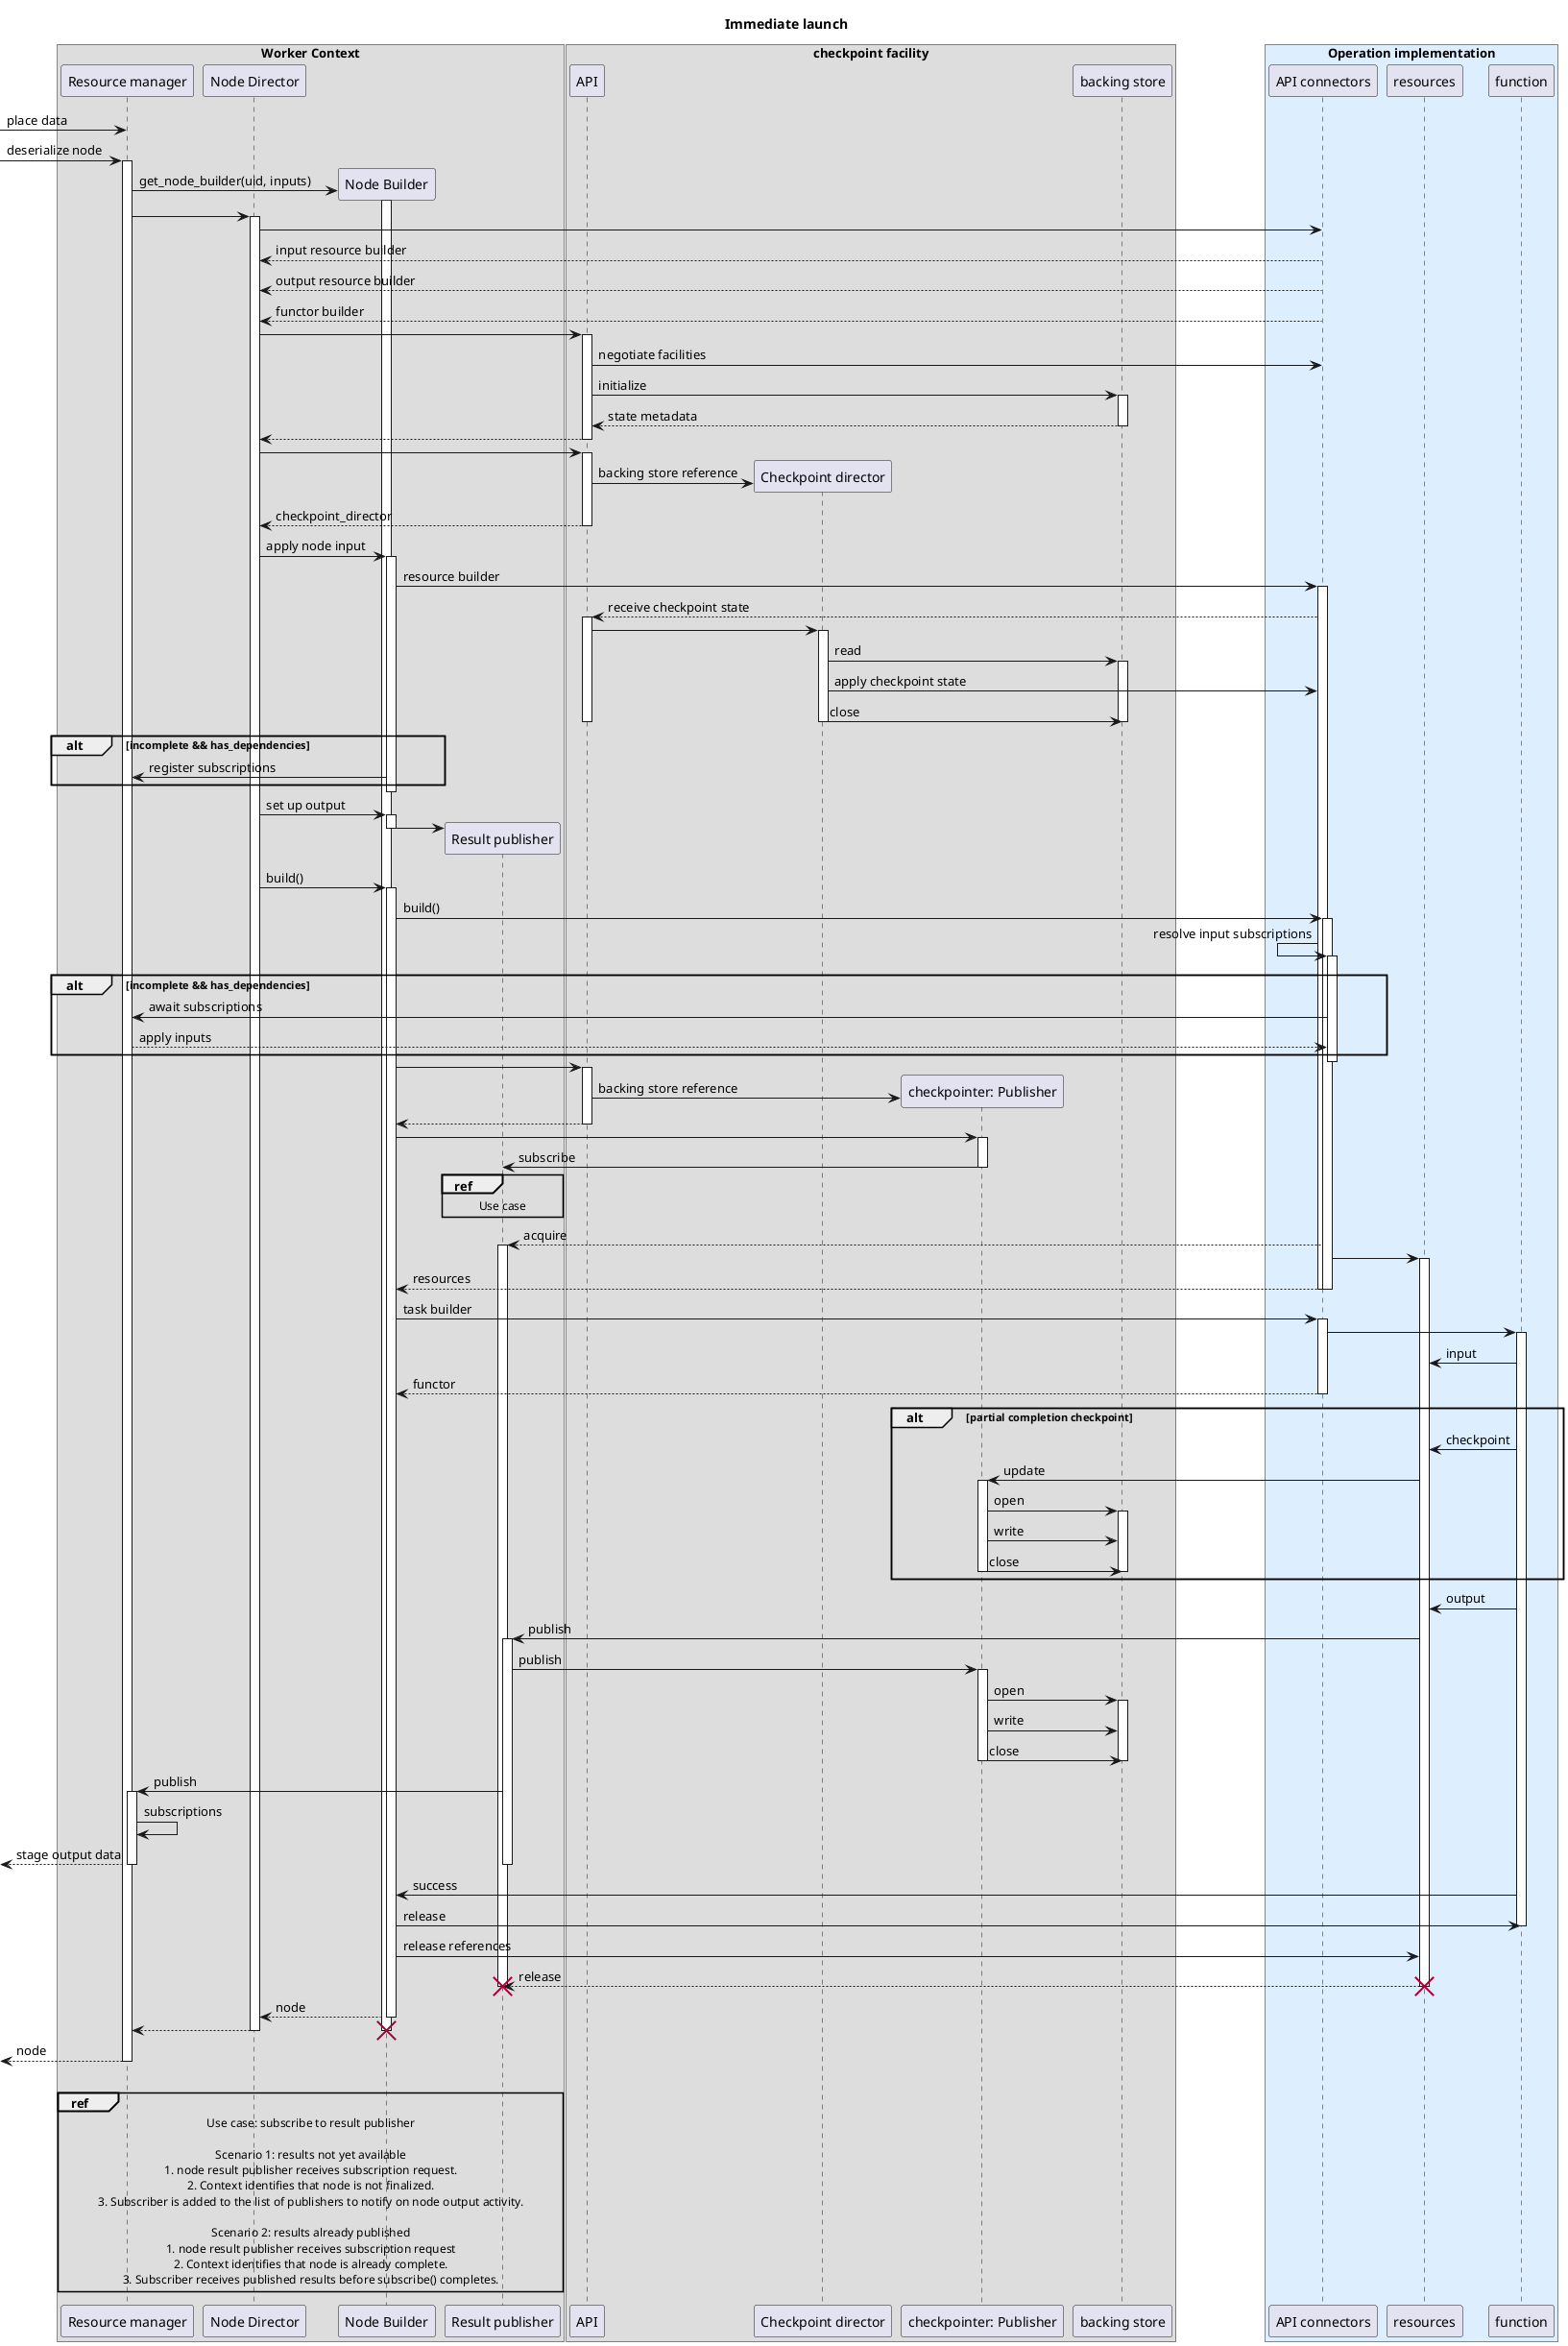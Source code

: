 @startuml
title Immediate launch

box "Worker Context"
participant "Resource manager" as context
participant "Node Director" as node_director
participant "Node Builder" as node_builder
participant "Result publisher" as publisher
end box

box "checkpoint facility"
participant "API" as checkpoint_facility
participant "Checkpoint director" as checkpoint_director
participant "checkpointer: Publisher" as checkpoint_publisher
participant "backing store" as checkpoint_backing_store
end box

box "Operation implementation" #DDEEFF
participant "API connectors" as factory
participant resources
participant function
end box

[-> context: place data

[-> context: deserialize node
activate context

context -> node_builder **: get_node_builder(uid, inputs)
activate node_builder
context -> node_director ++

node_director -> factory
node_director <-- factory: input resource builder
node_director <-- factory: output resource builder
node_director <-- factory: functor builder


node_director -> checkpoint_facility ++
checkpoint_facility -> factory: negotiate facilities
checkpoint_facility -> checkpoint_backing_store ++: initialize
checkpoint_facility <-- checkpoint_backing_store --: state metadata
node_director <-- checkpoint_facility --

node_director -> checkpoint_facility ++
checkpoint_facility -> checkpoint_director **: backing store reference
checkpoint_facility --> node_director --: checkpoint_director

node_director -> node_builder: apply node input
activate node_builder

node_builder -> factory ++: resource builder

checkpoint_facility <-- factory ++: receive checkpoint state
checkpoint_facility -> checkpoint_director ++
checkpoint_director -> checkpoint_backing_store ++: read
checkpoint_director -> factory: apply checkpoint state
checkpoint_director -> checkpoint_backing_store: close
deactivate checkpoint_backing_store
deactivate checkpoint_director
deactivate checkpoint_facility
alt incomplete && has_dependencies
    node_builder -> context: register subscriptions
end
deactivate node_builder

node_director -> node_builder ++: set up output
node_builder -> publisher **
deactivate node_builder

node_director -> node_builder ++: build()
node_builder -> factory ++: build()
factory <- factory ++: resolve input subscriptions
alt incomplete && has_dependencies
    factory -> context: await subscriptions
    context --> factory: apply inputs
end
deactivate factory

node_builder -> checkpoint_facility ++
checkpoint_facility -> checkpoint_publisher **: backing store reference
return

node_builder -> checkpoint_publisher ++
checkpoint_publisher -> publisher: subscribe
ref over publisher
Use case
end ref
deactivate checkpoint_publisher

publisher <-- factory ++: acquire
factory -> resources ++
node_builder <-- factory --: resources
deactivate factory

node_builder -> factory ++: task builder
factory -> function ++
function -> resources: input
node_builder <-- factory --: functor

alt partial completion checkpoint
function -> resources: checkpoint
resources -> checkpoint_publisher ++: update
checkpoint_publisher -> checkpoint_backing_store ++: open
checkpoint_publisher -> checkpoint_backing_store: write
checkpoint_publisher -> checkpoint_backing_store: close
deactivate checkpoint_backing_store
deactivate checkpoint_publisher
end

function -> resources: output
resources -> publisher ++: publish
publisher -> checkpoint_publisher ++: publish
checkpoint_publisher -> checkpoint_backing_store ++: open
checkpoint_publisher -> checkpoint_backing_store: write
checkpoint_publisher -> checkpoint_backing_store: close
deactivate checkpoint_backing_store
deactivate checkpoint_publisher

publisher -> context: publish
activate context
context -> context: subscriptions
[<-- context: stage output data
deactivate context
deactivate publisher

function -> node_builder: success
node_builder -> function: release
deactivate function

node_builder -> resources: release references
resources --> publisher: release
destroy publisher
destroy resources

node_director <-- node_builder --: node
context <-- node_director --
destroy node_builder
[<-- context: node
deactivate context

|||
    ref over context, node_director, node_builder, publisher
Use case: subscribe to result publisher

Scenario 1: results not yet available
1. node result publisher receives subscription request.
2. Context identifies that node is not finalized.
3. Subscriber is added to the list of publishers to notify on node output activity.

Scenario 2: results already published
1. node result publisher receives subscription request
2. Context identifies that node is already complete.
3. Subscriber receives published results before subscribe() completes.
    end ref

@enduml
